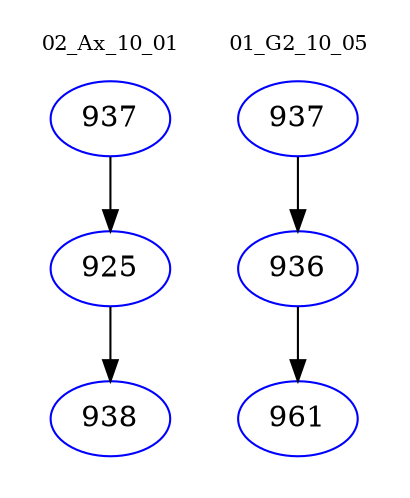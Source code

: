 digraph{
subgraph cluster_0 {
color = white
label = "02_Ax_10_01";
fontsize=10;
T0_937 [label="937", color="blue"]
T0_937 -> T0_925 [color="black"]
T0_925 [label="925", color="blue"]
T0_925 -> T0_938 [color="black"]
T0_938 [label="938", color="blue"]
}
subgraph cluster_1 {
color = white
label = "01_G2_10_05";
fontsize=10;
T1_937 [label="937", color="blue"]
T1_937 -> T1_936 [color="black"]
T1_936 [label="936", color="blue"]
T1_936 -> T1_961 [color="black"]
T1_961 [label="961", color="blue"]
}
}
